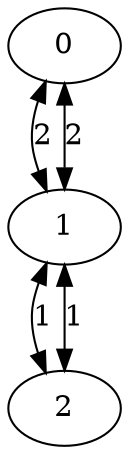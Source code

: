 digraph ungraph_example {
  0 -> 1 [ label = 2, dir = both ]
  1 -> 0 [ label = 2, dir = both ]
  1 -> 2 [ label = 1, dir = both ]
  2 -> 1 [ label = 1, dir = both ]
}